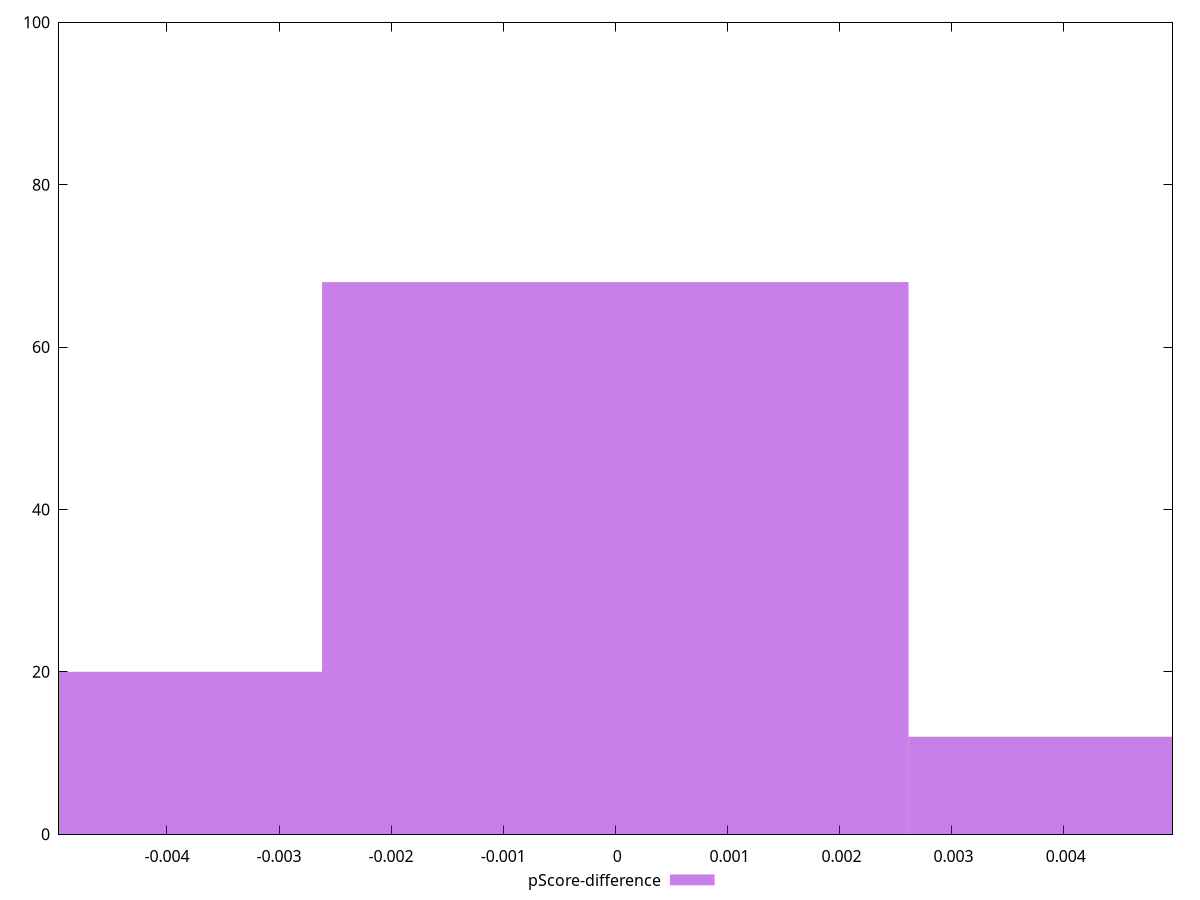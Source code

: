 reset

$pScoreDifference <<EOF
0 68
-0.005231986136551875 20
0.005231986136551875 12
EOF

set key outside below
set boxwidth 0.005231986136551875
set xrange [-0.004962676233534857:0.00497062253424857]
set yrange [0:100]
set trange [0:100]
set style fill transparent solid 0.5 noborder
set terminal svg size 640, 490 enhanced background rgb 'white'
set output "reprap/first-cpu-idle/samples/pages+cached+noexternal+nomedia+nocss/pScore-difference/histogram.svg"

plot $pScoreDifference title "pScore-difference" with boxes

reset
